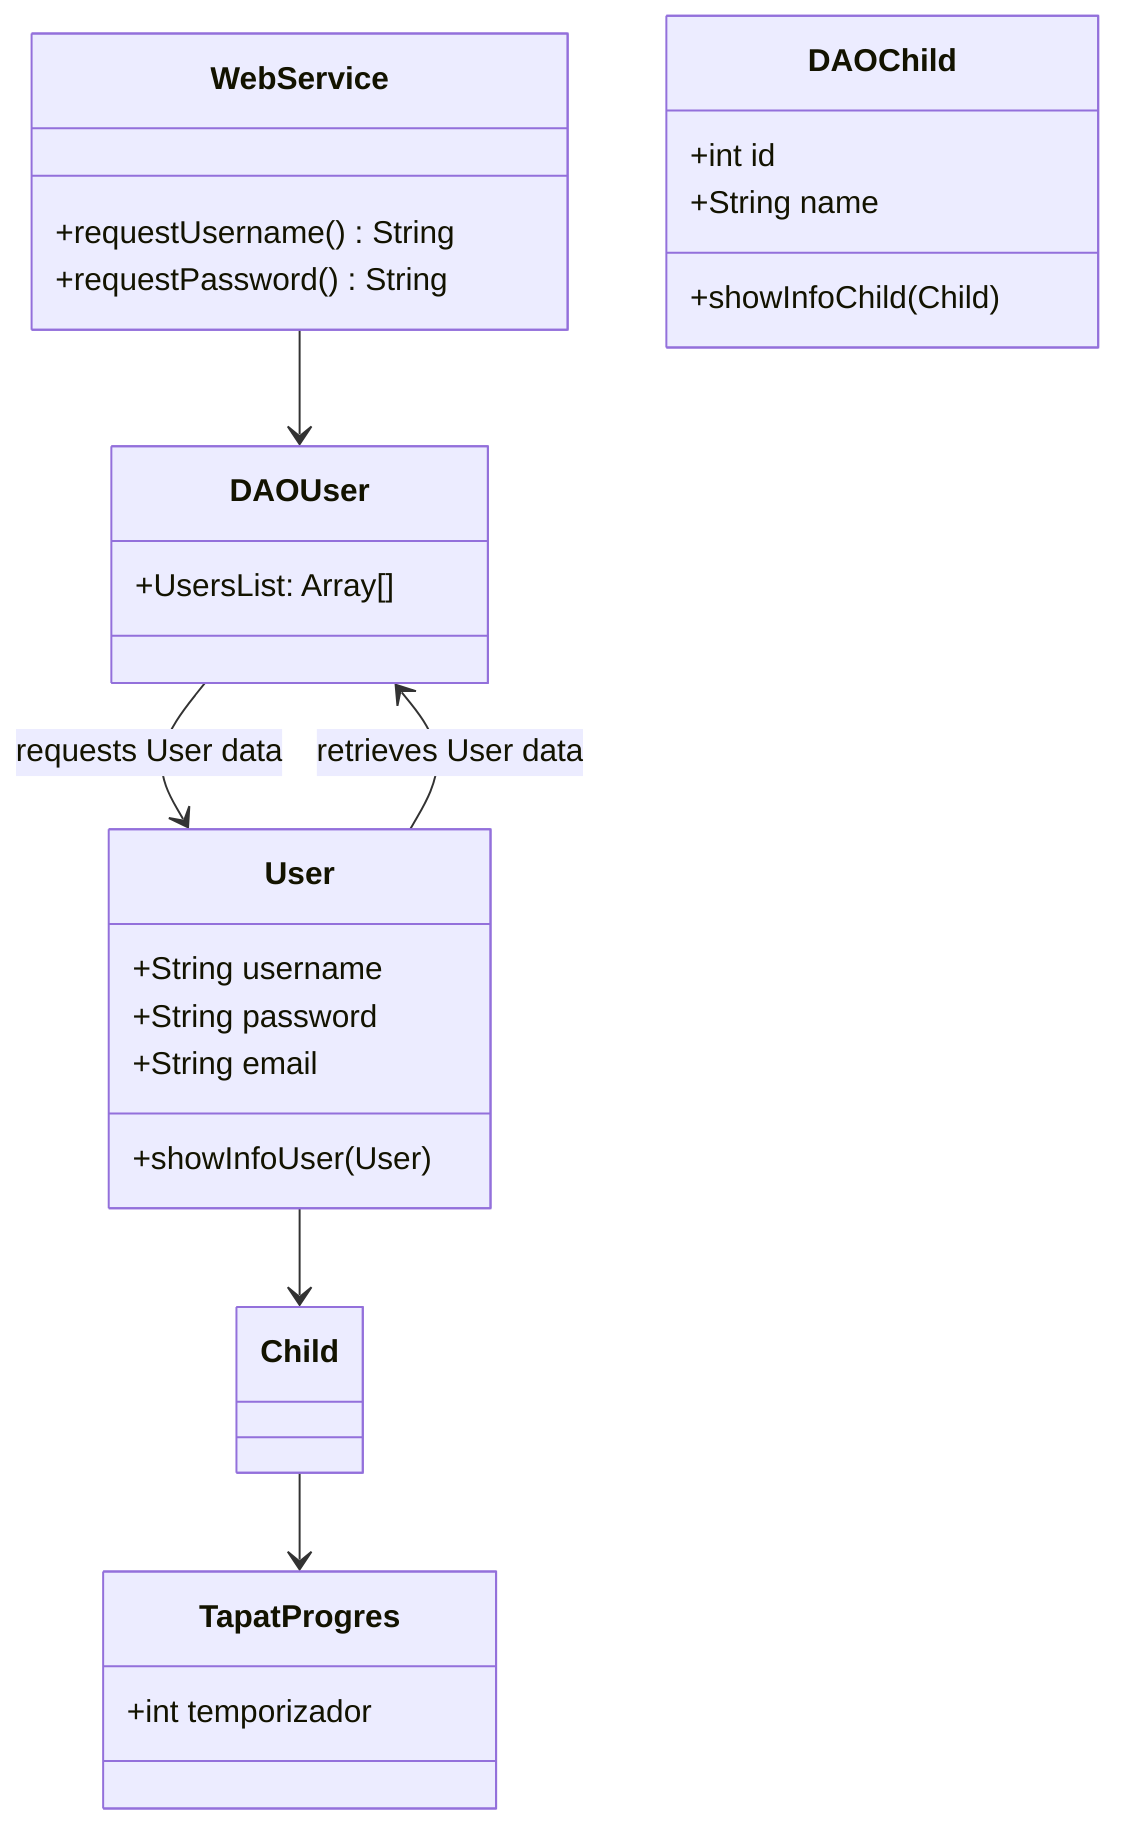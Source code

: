 classDiagram
class WebService {
    +requestUsername() String
    +requestPassword() String
}
class DAOUser {
    +UsersList: Array<User>[]
}
class User {
    +String username
    +String password
    +String email
    +showInfoUser(User)
}
class DAOChild {
    +int id
    +String name
    +showInfoChild(Child)
}
class TapatProgres {
    +int temporizador
}
WebService --> DAOUser
DAOUser --> User: requests User data
User --> DAOUser: retrieves User data
User --> Child
Child --> TapatProgres